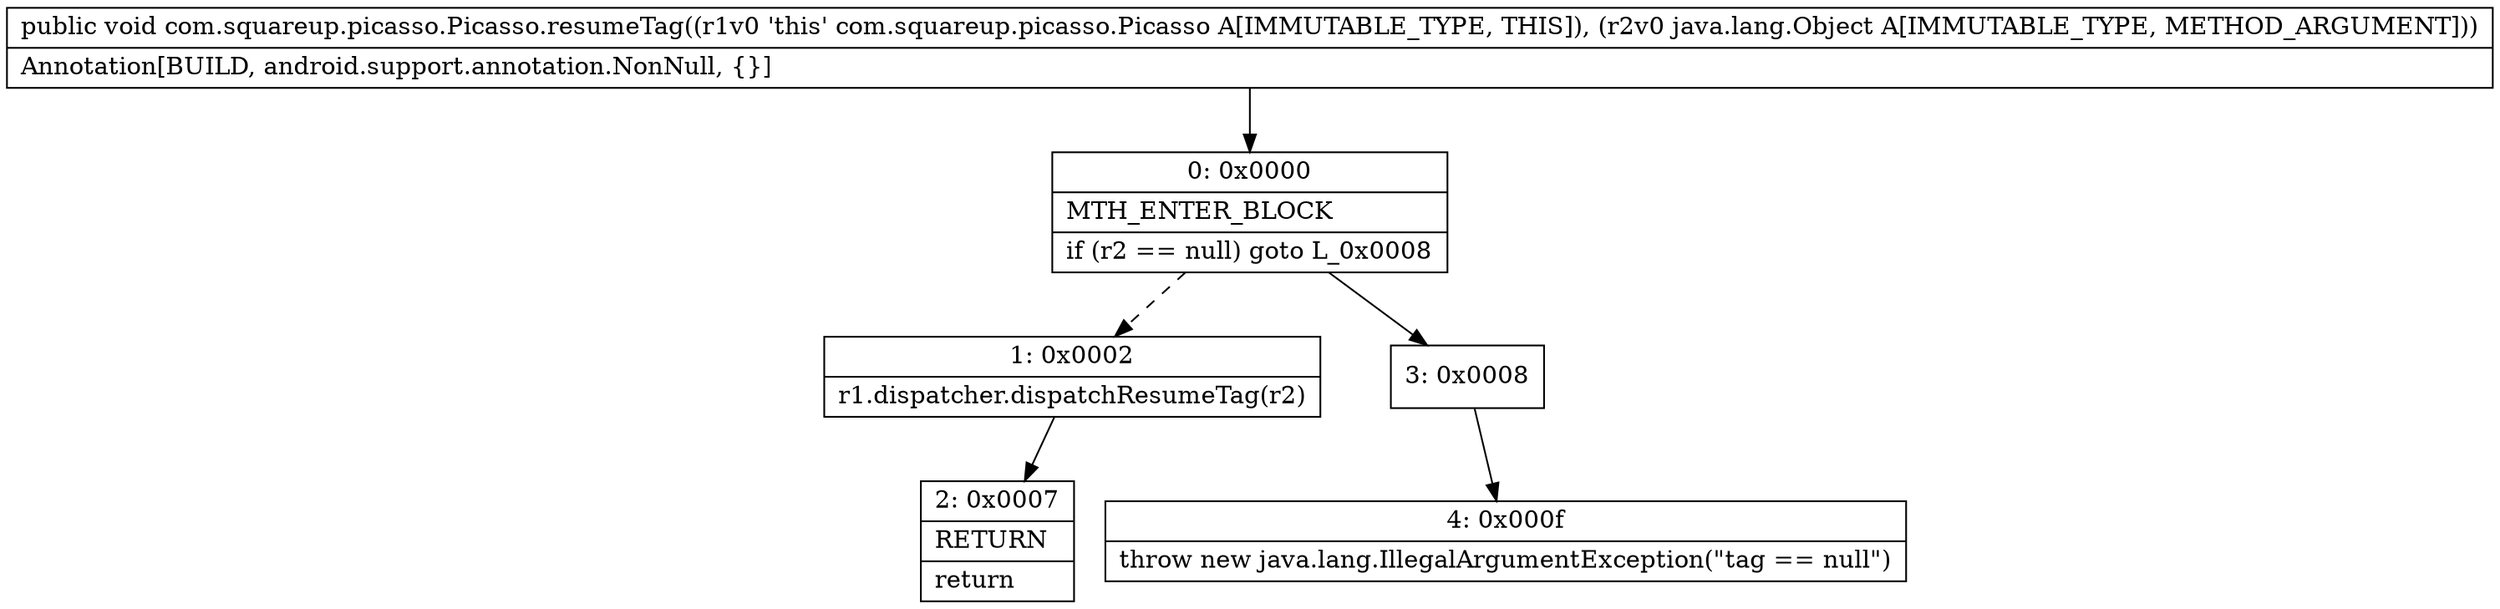 digraph "CFG forcom.squareup.picasso.Picasso.resumeTag(Ljava\/lang\/Object;)V" {
Node_0 [shape=record,label="{0\:\ 0x0000|MTH_ENTER_BLOCK\l|if (r2 == null) goto L_0x0008\l}"];
Node_1 [shape=record,label="{1\:\ 0x0002|r1.dispatcher.dispatchResumeTag(r2)\l}"];
Node_2 [shape=record,label="{2\:\ 0x0007|RETURN\l|return\l}"];
Node_3 [shape=record,label="{3\:\ 0x0008}"];
Node_4 [shape=record,label="{4\:\ 0x000f|throw new java.lang.IllegalArgumentException(\"tag == null\")\l}"];
MethodNode[shape=record,label="{public void com.squareup.picasso.Picasso.resumeTag((r1v0 'this' com.squareup.picasso.Picasso A[IMMUTABLE_TYPE, THIS]), (r2v0 java.lang.Object A[IMMUTABLE_TYPE, METHOD_ARGUMENT]))  | Annotation[BUILD, android.support.annotation.NonNull, \{\}]\l}"];
MethodNode -> Node_0;
Node_0 -> Node_1[style=dashed];
Node_0 -> Node_3;
Node_1 -> Node_2;
Node_3 -> Node_4;
}

